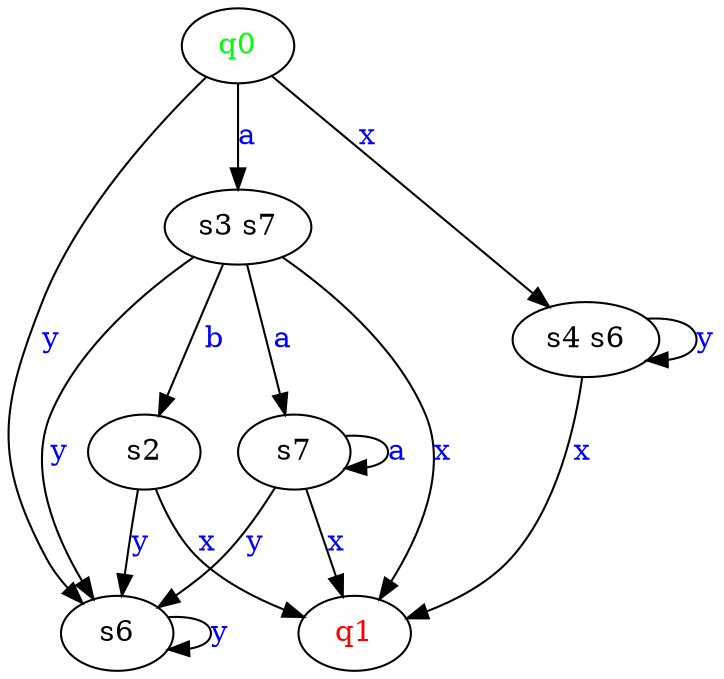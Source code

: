 digraph G {
	"s7"->"s7"[ label=<<font color="blue">a</font>> ];
	"s3 s7"->"s6"[ label=<<font color="blue">y</font>> ];
	"s7"->"q1"[ label=<<font color="blue">x</font>> ];
	"s3 s7"->"s7"[ label=<<font color="blue">a</font>> ];
	"s6"->"s6"[ label=<<font color="blue">y</font>> ];
	"s4 s6"->"s4 s6"[ label=<<font color="blue">y</font>> ];
	"q0"->"s3 s7"[ label=<<font color="blue">a</font>> ];
	"q0"->"s6"[ label=<<font color="blue">y</font>> ];
	"s7"->"s6"[ label=<<font color="blue">y</font>> ];
	"s4 s6"->"q1"[ label=<<font color="blue">x</font>> ];
	"s3 s7"->"q1"[ label=<<font color="blue">x</font>> ];
	"s2"->"s6"[ label=<<font color="blue">y</font>> ];
	"s2"->"q1"[ label=<<font color="blue">x</font>> ];
	"q0"->"s4 s6"[ label=<<font color="blue">x</font>> ];
	"s3 s7"->"s2"[ label=<<font color="blue">b</font>> ];
	"q0" [ label=<<font color="green">q0</font>> ];
	"q1" [ label=<<font color="red">q1</font>> ];
	"s2";
	"s3 s7";
	"s4 s6";
	"s6";
	"s7";

}
